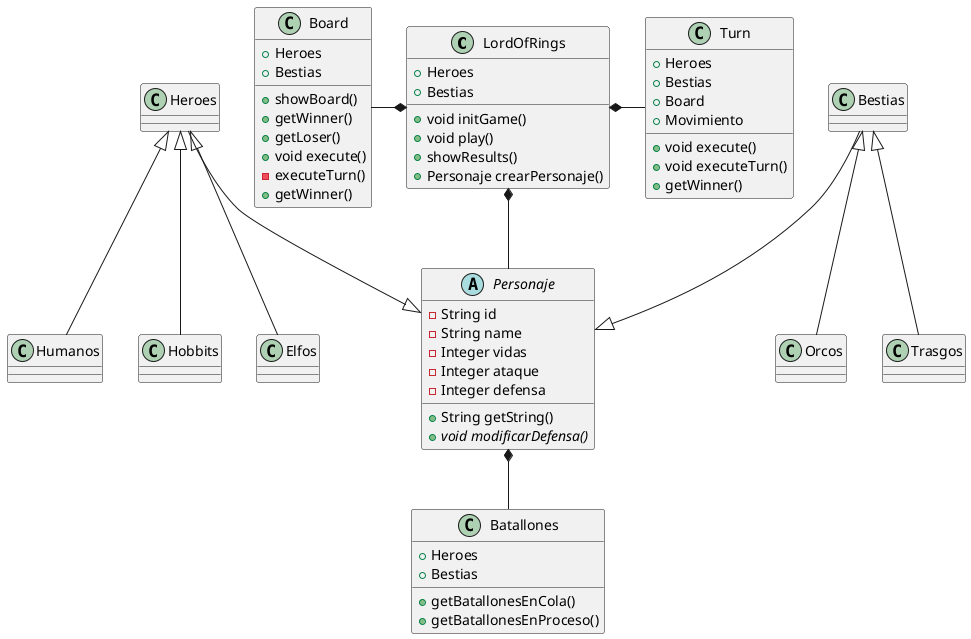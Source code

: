 @startuml LordOfRings

class LordOfRings{
    +Heroes
    +Bestias
    +void initGame()
    +void play()
    +showResults()
    +Personaje crearPersonaje()
}
LordOfRings *-- Personaje
LordOfRings *-left- Board

abstract Personaje{
    -String id 
    -String name
    -Integer vidas
    -Integer ataque
    -Integer defensa
    + String getString()
    +{abstract}void modificarDefensa()
}

class Orcos{

}
class Trasgos{}

Orcos -up-|> Bestias
Trasgos -up-|> Bestias

Humanos -up-|> Heroes
Hobbits -up-|> Heroes
Elfos -up-|> Heroes

LordOfRings *-right- Turn
Personaje *-down- Batallones
Bestias --|> Personaje
Heroes --|> Personaje

class Board{
    +Heroes
    +Bestias
    +showBoard()
    +getWinner()
    +getLoser()
    +void execute()
    -executeTurn()
    +getWinner()

}

class Turn{
    +Heroes
    +Bestias
    +Board
    +Movimiento
    +void execute()
    +void executeTurn()
    +getWinner()
}

class Batallones{
    +Heroes
    +Bestias
    +getBatallonesEnCola()
    +getBatallonesEnProceso()
}

